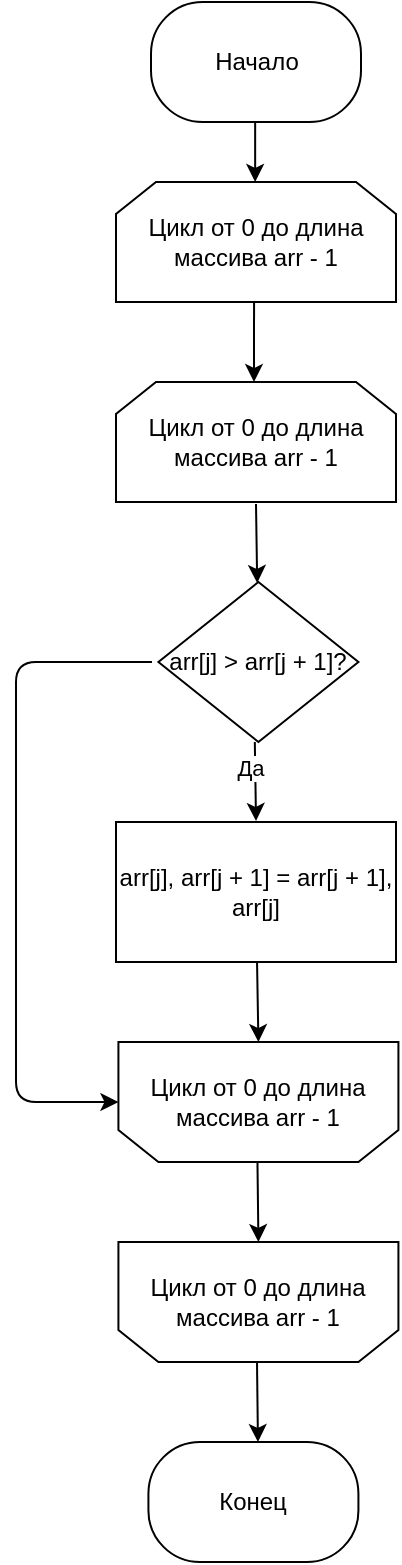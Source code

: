 <mxfile version="13.7.5" type="device"><diagram id="BjiO_fK0GudBhRSHpEPe" name="Page-1"><mxGraphModel dx="1210" dy="1040" grid="1" gridSize="10" guides="1" tooltips="1" connect="1" arrows="1" fold="1" page="1" pageScale="1" pageWidth="827" pageHeight="1169" math="0" shadow="0"><root><mxCell id="0"/><mxCell id="1" parent="0"/><mxCell id="agkX4Lh6OkMtpgwpdLsP-276" value="" style="endArrow=classic;html=1;exitX=0.5;exitY=1;exitDx=0;exitDy=0;" edge="1" parent="1"><mxGeometry width="50" height="50" relative="1" as="geometry"><mxPoint x="279.58" y="870" as="sourcePoint"/><mxPoint x="279.58" y="900" as="targetPoint"/></mxGeometry></mxCell><mxCell id="agkX4Lh6OkMtpgwpdLsP-281" value="" style="endArrow=classic;html=1;exitX=0.493;exitY=0.99;exitDx=0;exitDy=0;exitPerimeter=0;" edge="1" parent="1" source="agkX4Lh6OkMtpgwpdLsP-289"><mxGeometry width="50" height="50" relative="1" as="geometry"><mxPoint x="269.41" y="1185" as="sourcePoint"/><mxPoint x="279" y="1000" as="targetPoint"/></mxGeometry></mxCell><mxCell id="agkX4Lh6OkMtpgwpdLsP-282" value="" style="endArrow=classic;html=1;" edge="1" parent="1" target="agkX4Lh6OkMtpgwpdLsP-347"><mxGeometry width="50" height="50" relative="1" as="geometry"><mxPoint x="280" y="1061" as="sourcePoint"/><mxPoint x="280" y="1120" as="targetPoint"/></mxGeometry></mxCell><mxCell id="agkX4Lh6OkMtpgwpdLsP-283" value="arr[j], arr[j + 1] = arr[j + 1], arr[j]" style="rounded=0;whiteSpace=wrap;html=1;" vertex="1" parent="1"><mxGeometry x="210" y="1220" width="140" height="70" as="geometry"/></mxCell><mxCell id="agkX4Lh6OkMtpgwpdLsP-288" value="Цикл от 0 до длина массива arr - 1" style="shape=loopLimit;whiteSpace=wrap;html=1;" vertex="1" parent="1"><mxGeometry x="210" y="1000" width="140" height="60" as="geometry"/></mxCell><mxCell id="agkX4Lh6OkMtpgwpdLsP-289" value="Цикл от 0 до длина массива arr - 1" style="shape=loopLimit;whiteSpace=wrap;html=1;" vertex="1" parent="1"><mxGeometry x="210" y="900" width="140" height="60" as="geometry"/></mxCell><mxCell id="agkX4Lh6OkMtpgwpdLsP-294" value="Начало" style="rounded=1;whiteSpace=wrap;html=1;arcSize=43;" vertex="1" parent="1"><mxGeometry x="227.5" y="810" width="105" height="60" as="geometry"/></mxCell><mxCell id="agkX4Lh6OkMtpgwpdLsP-347" value="arr[j] &amp;gt; arr[j + 1]?" style="rhombus;whiteSpace=wrap;html=1;" vertex="1" parent="1"><mxGeometry x="231.21" y="1100" width="100" height="80" as="geometry"/></mxCell><mxCell id="agkX4Lh6OkMtpgwpdLsP-348" value="" style="endArrow=classic;html=1;" edge="1" parent="1"><mxGeometry width="50" height="50" relative="1" as="geometry"><mxPoint x="279.41" y="1180" as="sourcePoint"/><mxPoint x="280.015" y="1219.484" as="targetPoint"/></mxGeometry></mxCell><mxCell id="agkX4Lh6OkMtpgwpdLsP-355" value="Да" style="edgeLabel;html=1;align=center;verticalAlign=middle;resizable=0;points=[];" vertex="1" connectable="0" parent="agkX4Lh6OkMtpgwpdLsP-348"><mxGeometry x="-0.35" y="-3" relative="1" as="geometry"><mxPoint as="offset"/></mxGeometry></mxCell><mxCell id="agkX4Lh6OkMtpgwpdLsP-349" value="" style="endArrow=classic;html=1;exitX=0.493;exitY=0.99;exitDx=0;exitDy=0;exitPerimeter=0;entryX=0.5;entryY=1;entryDx=0;entryDy=0;" edge="1" parent="1" target="agkX4Lh6OkMtpgwpdLsP-350"><mxGeometry width="50" height="50" relative="1" as="geometry"><mxPoint x="280.52" y="1290" as="sourcePoint"/><mxPoint x="290" y="1327" as="targetPoint"/></mxGeometry></mxCell><mxCell id="agkX4Lh6OkMtpgwpdLsP-350" value="Цикл от 0 до длина массива arr - 1" style="shape=loopLimit;whiteSpace=wrap;html=1;direction=west;" vertex="1" parent="1"><mxGeometry x="211.21" y="1330" width="140" height="60" as="geometry"/></mxCell><mxCell id="agkX4Lh6OkMtpgwpdLsP-351" value="Цикл от 0 до длина массива arr - 1" style="shape=loopLimit;whiteSpace=wrap;html=1;direction=west;" vertex="1" parent="1"><mxGeometry x="211.21" y="1430" width="140" height="60" as="geometry"/></mxCell><mxCell id="agkX4Lh6OkMtpgwpdLsP-352" value="" style="endArrow=classic;html=1;exitX=0.493;exitY=0.99;exitDx=0;exitDy=0;exitPerimeter=0;entryX=0.5;entryY=1;entryDx=0;entryDy=0;" edge="1" parent="1" target="agkX4Lh6OkMtpgwpdLsP-351"><mxGeometry width="50" height="50" relative="1" as="geometry"><mxPoint x="280.73" y="1390" as="sourcePoint"/><mxPoint x="281" y="1420" as="targetPoint"/></mxGeometry></mxCell><mxCell id="agkX4Lh6OkMtpgwpdLsP-354" value="" style="endArrow=classic;html=1;entryX=1;entryY=0.5;entryDx=0;entryDy=0;" edge="1" parent="1" target="agkX4Lh6OkMtpgwpdLsP-350"><mxGeometry width="50" height="50" relative="1" as="geometry"><mxPoint x="228" y="1140" as="sourcePoint"/><mxPoint x="210" y="1360" as="targetPoint"/><Array as="points"><mxPoint x="160" y="1140"/><mxPoint x="160" y="1360"/></Array></mxGeometry></mxCell><mxCell id="agkX4Lh6OkMtpgwpdLsP-356" value="" style="endArrow=classic;html=1;exitX=0.493;exitY=0.99;exitDx=0;exitDy=0;exitPerimeter=0;entryX=0.5;entryY=1;entryDx=0;entryDy=0;" edge="1" parent="1"><mxGeometry width="50" height="50" relative="1" as="geometry"><mxPoint x="280.5" y="1490" as="sourcePoint"/><mxPoint x="280.98" y="1530" as="targetPoint"/></mxGeometry></mxCell><mxCell id="agkX4Lh6OkMtpgwpdLsP-357" value="Конец" style="rounded=1;whiteSpace=wrap;html=1;arcSize=43;" vertex="1" parent="1"><mxGeometry x="226.21" y="1530" width="105" height="60" as="geometry"/></mxCell></root></mxGraphModel></diagram></mxfile>
